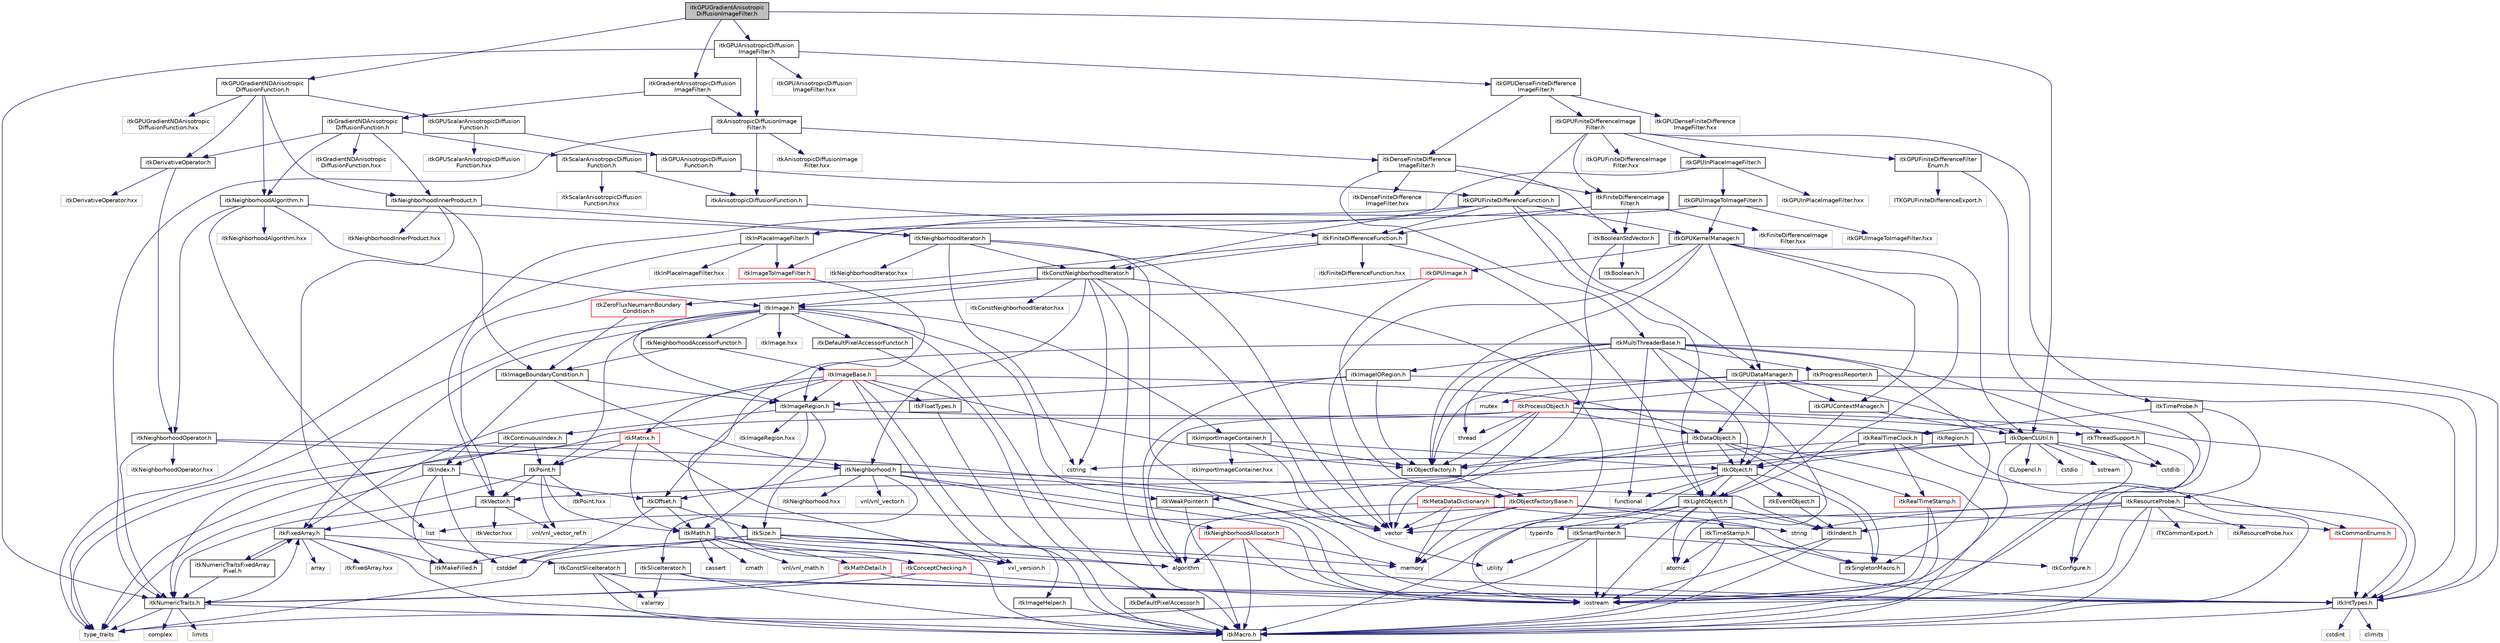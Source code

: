 digraph "itkGPUGradientAnisotropicDiffusionImageFilter.h"
{
 // LATEX_PDF_SIZE
  edge [fontname="Helvetica",fontsize="10",labelfontname="Helvetica",labelfontsize="10"];
  node [fontname="Helvetica",fontsize="10",shape=record];
  Node1 [label="itkGPUGradientAnisotropic\lDiffusionImageFilter.h",height=0.2,width=0.4,color="black", fillcolor="grey75", style="filled", fontcolor="black",tooltip=" "];
  Node1 -> Node2 [color="midnightblue",fontsize="10",style="solid",fontname="Helvetica"];
  Node2 [label="itkOpenCLUtil.h",height=0.2,width=0.4,color="black", fillcolor="white", style="filled",URL="$itkOpenCLUtil_8h.html",tooltip=" "];
  Node2 -> Node3 [color="midnightblue",fontsize="10",style="solid",fontname="Helvetica"];
  Node3 [label="cstring",height=0.2,width=0.4,color="grey75", fillcolor="white", style="filled",tooltip=" "];
  Node2 -> Node4 [color="midnightblue",fontsize="10",style="solid",fontname="Helvetica"];
  Node4 [label="cstdlib",height=0.2,width=0.4,color="grey75", fillcolor="white", style="filled",tooltip=" "];
  Node2 -> Node5 [color="midnightblue",fontsize="10",style="solid",fontname="Helvetica"];
  Node5 [label="cstdio",height=0.2,width=0.4,color="grey75", fillcolor="white", style="filled",tooltip=" "];
  Node2 -> Node6 [color="midnightblue",fontsize="10",style="solid",fontname="Helvetica"];
  Node6 [label="iostream",height=0.2,width=0.4,color="grey75", fillcolor="white", style="filled",tooltip=" "];
  Node2 -> Node7 [color="midnightblue",fontsize="10",style="solid",fontname="Helvetica"];
  Node7 [label="sstream",height=0.2,width=0.4,color="grey75", fillcolor="white", style="filled",tooltip=" "];
  Node2 -> Node8 [color="midnightblue",fontsize="10",style="solid",fontname="Helvetica"];
  Node8 [label="itkVector.h",height=0.2,width=0.4,color="black", fillcolor="white", style="filled",URL="$itkVector_8h.html",tooltip=" "];
  Node8 -> Node9 [color="midnightblue",fontsize="10",style="solid",fontname="Helvetica"];
  Node9 [label="itkFixedArray.h",height=0.2,width=0.4,color="black", fillcolor="white", style="filled",URL="$itkFixedArray_8h.html",tooltip=" "];
  Node9 -> Node10 [color="midnightblue",fontsize="10",style="solid",fontname="Helvetica"];
  Node10 [label="itkMacro.h",height=0.2,width=0.4,color="black", fillcolor="white", style="filled",URL="$itkMacro_8h.html",tooltip=" "];
  Node9 -> Node11 [color="midnightblue",fontsize="10",style="solid",fontname="Helvetica"];
  Node11 [label="itkMakeFilled.h",height=0.2,width=0.4,color="black", fillcolor="white", style="filled",URL="$itkMakeFilled_8h.html",tooltip=" "];
  Node9 -> Node12 [color="midnightblue",fontsize="10",style="solid",fontname="Helvetica"];
  Node12 [label="algorithm",height=0.2,width=0.4,color="grey75", fillcolor="white", style="filled",tooltip=" "];
  Node9 -> Node13 [color="midnightblue",fontsize="10",style="solid",fontname="Helvetica"];
  Node13 [label="array",height=0.2,width=0.4,color="grey75", fillcolor="white", style="filled",tooltip=" "];
  Node9 -> Node14 [color="midnightblue",fontsize="10",style="solid",fontname="Helvetica"];
  Node14 [label="itkFixedArray.hxx",height=0.2,width=0.4,color="grey75", fillcolor="white", style="filled",tooltip=" "];
  Node9 -> Node15 [color="midnightblue",fontsize="10",style="solid",fontname="Helvetica"];
  Node15 [label="itkNumericTraitsFixedArray\lPixel.h",height=0.2,width=0.4,color="black", fillcolor="white", style="filled",URL="$itkNumericTraitsFixedArrayPixel_8h.html",tooltip=" "];
  Node15 -> Node16 [color="midnightblue",fontsize="10",style="solid",fontname="Helvetica"];
  Node16 [label="itkNumericTraits.h",height=0.2,width=0.4,color="black", fillcolor="white", style="filled",URL="$itkNumericTraits_8h.html",tooltip=" "];
  Node16 -> Node10 [color="midnightblue",fontsize="10",style="solid",fontname="Helvetica"];
  Node16 -> Node17 [color="midnightblue",fontsize="10",style="solid",fontname="Helvetica"];
  Node17 [label="limits",height=0.2,width=0.4,color="grey75", fillcolor="white", style="filled",tooltip=" "];
  Node16 -> Node18 [color="midnightblue",fontsize="10",style="solid",fontname="Helvetica"];
  Node18 [label="complex",height=0.2,width=0.4,color="grey75", fillcolor="white", style="filled",tooltip=" "];
  Node16 -> Node19 [color="midnightblue",fontsize="10",style="solid",fontname="Helvetica"];
  Node19 [label="type_traits",height=0.2,width=0.4,color="grey75", fillcolor="white", style="filled",tooltip=" "];
  Node16 -> Node9 [color="midnightblue",fontsize="10",style="solid",fontname="Helvetica"];
  Node15 -> Node9 [color="midnightblue",fontsize="10",style="solid",fontname="Helvetica"];
  Node8 -> Node20 [color="midnightblue",fontsize="10",style="solid",fontname="Helvetica"];
  Node20 [label="vnl/vnl_vector_ref.h",height=0.2,width=0.4,color="grey75", fillcolor="white", style="filled",tooltip=" "];
  Node8 -> Node21 [color="midnightblue",fontsize="10",style="solid",fontname="Helvetica"];
  Node21 [label="itkVector.hxx",height=0.2,width=0.4,color="grey75", fillcolor="white", style="filled",tooltip=" "];
  Node2 -> Node22 [color="midnightblue",fontsize="10",style="solid",fontname="Helvetica"];
  Node22 [label="CL/opencl.h",height=0.2,width=0.4,color="grey75", fillcolor="white", style="filled",tooltip=" "];
  Node2 -> Node10 [color="midnightblue",fontsize="10",style="solid",fontname="Helvetica"];
  Node1 -> Node23 [color="midnightblue",fontsize="10",style="solid",fontname="Helvetica"];
  Node23 [label="itkGradientAnisotropicDiffusion\lImageFilter.h",height=0.2,width=0.4,color="black", fillcolor="white", style="filled",URL="$itkGradientAnisotropicDiffusionImageFilter_8h.html",tooltip=" "];
  Node23 -> Node24 [color="midnightblue",fontsize="10",style="solid",fontname="Helvetica"];
  Node24 [label="itkAnisotropicDiffusionImage\lFilter.h",height=0.2,width=0.4,color="black", fillcolor="white", style="filled",URL="$itkAnisotropicDiffusionImageFilter_8h.html",tooltip=" "];
  Node24 -> Node25 [color="midnightblue",fontsize="10",style="solid",fontname="Helvetica"];
  Node25 [label="itkDenseFiniteDifference\lImageFilter.h",height=0.2,width=0.4,color="black", fillcolor="white", style="filled",URL="$itkDenseFiniteDifferenceImageFilter_8h.html",tooltip=" "];
  Node25 -> Node26 [color="midnightblue",fontsize="10",style="solid",fontname="Helvetica"];
  Node26 [label="itkBooleanStdVector.h",height=0.2,width=0.4,color="black", fillcolor="white", style="filled",URL="$itkBooleanStdVector_8h.html",tooltip=" "];
  Node26 -> Node27 [color="midnightblue",fontsize="10",style="solid",fontname="Helvetica"];
  Node27 [label="itkBoolean.h",height=0.2,width=0.4,color="black", fillcolor="white", style="filled",URL="$itkBoolean_8h.html",tooltip=" "];
  Node26 -> Node28 [color="midnightblue",fontsize="10",style="solid",fontname="Helvetica"];
  Node28 [label="vector",height=0.2,width=0.4,color="grey75", fillcolor="white", style="filled",tooltip=" "];
  Node25 -> Node29 [color="midnightblue",fontsize="10",style="solid",fontname="Helvetica"];
  Node29 [label="itkFiniteDifferenceImage\lFilter.h",height=0.2,width=0.4,color="black", fillcolor="white", style="filled",URL="$itkFiniteDifferenceImageFilter_8h.html",tooltip=" "];
  Node29 -> Node26 [color="midnightblue",fontsize="10",style="solid",fontname="Helvetica"];
  Node29 -> Node30 [color="midnightblue",fontsize="10",style="solid",fontname="Helvetica"];
  Node30 [label="itkInPlaceImageFilter.h",height=0.2,width=0.4,color="black", fillcolor="white", style="filled",URL="$itkInPlaceImageFilter_8h.html",tooltip=" "];
  Node30 -> Node31 [color="midnightblue",fontsize="10",style="solid",fontname="Helvetica"];
  Node31 [label="itkImageToImageFilter.h",height=0.2,width=0.4,color="red", fillcolor="white", style="filled",URL="$itkImageToImageFilter_8h.html",tooltip=" "];
  Node31 -> Node79 [color="midnightblue",fontsize="10",style="solid",fontname="Helvetica"];
  Node79 [label="itkConceptChecking.h",height=0.2,width=0.4,color="red", fillcolor="white", style="filled",URL="$itkConceptChecking_8h.html",tooltip=" "];
  Node79 -> Node16 [color="midnightblue",fontsize="10",style="solid",fontname="Helvetica"];
  Node79 -> Node6 [color="midnightblue",fontsize="10",style="solid",fontname="Helvetica"];
  Node30 -> Node19 [color="midnightblue",fontsize="10",style="solid",fontname="Helvetica"];
  Node30 -> Node123 [color="midnightblue",fontsize="10",style="solid",fontname="Helvetica"];
  Node123 [label="itkInPlaceImageFilter.hxx",height=0.2,width=0.4,color="grey75", fillcolor="white", style="filled",tooltip=" "];
  Node29 -> Node124 [color="midnightblue",fontsize="10",style="solid",fontname="Helvetica"];
  Node124 [label="itkFiniteDifferenceFunction.h",height=0.2,width=0.4,color="black", fillcolor="white", style="filled",URL="$itkFiniteDifferenceFunction_8h.html",tooltip=" "];
  Node124 -> Node36 [color="midnightblue",fontsize="10",style="solid",fontname="Helvetica"];
  Node36 [label="itkLightObject.h",height=0.2,width=0.4,color="black", fillcolor="white", style="filled",URL="$itkLightObject_8h.html",tooltip=" "];
  Node36 -> Node10 [color="midnightblue",fontsize="10",style="solid",fontname="Helvetica"];
  Node36 -> Node37 [color="midnightblue",fontsize="10",style="solid",fontname="Helvetica"];
  Node37 [label="itkSmartPointer.h",height=0.2,width=0.4,color="black", fillcolor="white", style="filled",URL="$itkSmartPointer_8h.html",tooltip=" "];
  Node37 -> Node6 [color="midnightblue",fontsize="10",style="solid",fontname="Helvetica"];
  Node37 -> Node38 [color="midnightblue",fontsize="10",style="solid",fontname="Helvetica"];
  Node38 [label="utility",height=0.2,width=0.4,color="grey75", fillcolor="white", style="filled",tooltip=" "];
  Node37 -> Node19 [color="midnightblue",fontsize="10",style="solid",fontname="Helvetica"];
  Node37 -> Node39 [color="midnightblue",fontsize="10",style="solid",fontname="Helvetica"];
  Node39 [label="itkConfigure.h",height=0.2,width=0.4,color="grey75", fillcolor="white", style="filled",tooltip=" "];
  Node36 -> Node40 [color="midnightblue",fontsize="10",style="solid",fontname="Helvetica"];
  Node40 [label="itkTimeStamp.h",height=0.2,width=0.4,color="black", fillcolor="white", style="filled",URL="$itkTimeStamp_8h.html",tooltip=" "];
  Node40 -> Node10 [color="midnightblue",fontsize="10",style="solid",fontname="Helvetica"];
  Node40 -> Node41 [color="midnightblue",fontsize="10",style="solid",fontname="Helvetica"];
  Node41 [label="itkIntTypes.h",height=0.2,width=0.4,color="black", fillcolor="white", style="filled",URL="$itkIntTypes_8h.html",tooltip=" "];
  Node41 -> Node10 [color="midnightblue",fontsize="10",style="solid",fontname="Helvetica"];
  Node41 -> Node42 [color="midnightblue",fontsize="10",style="solid",fontname="Helvetica"];
  Node42 [label="cstdint",height=0.2,width=0.4,color="grey75", fillcolor="white", style="filled",tooltip=" "];
  Node41 -> Node43 [color="midnightblue",fontsize="10",style="solid",fontname="Helvetica"];
  Node43 [label="climits",height=0.2,width=0.4,color="grey75", fillcolor="white", style="filled",tooltip=" "];
  Node40 -> Node44 [color="midnightblue",fontsize="10",style="solid",fontname="Helvetica"];
  Node44 [label="atomic",height=0.2,width=0.4,color="grey75", fillcolor="white", style="filled",tooltip=" "];
  Node40 -> Node45 [color="midnightblue",fontsize="10",style="solid",fontname="Helvetica"];
  Node45 [label="itkSingletonMacro.h",height=0.2,width=0.4,color="black", fillcolor="white", style="filled",URL="$itkSingletonMacro_8h.html",tooltip=" "];
  Node36 -> Node46 [color="midnightblue",fontsize="10",style="solid",fontname="Helvetica"];
  Node46 [label="itkIndent.h",height=0.2,width=0.4,color="black", fillcolor="white", style="filled",URL="$itkIndent_8h.html",tooltip=" "];
  Node46 -> Node10 [color="midnightblue",fontsize="10",style="solid",fontname="Helvetica"];
  Node46 -> Node6 [color="midnightblue",fontsize="10",style="solid",fontname="Helvetica"];
  Node36 -> Node44 [color="midnightblue",fontsize="10",style="solid",fontname="Helvetica"];
  Node36 -> Node6 [color="midnightblue",fontsize="10",style="solid",fontname="Helvetica"];
  Node36 -> Node47 [color="midnightblue",fontsize="10",style="solid",fontname="Helvetica"];
  Node47 [label="typeinfo",height=0.2,width=0.4,color="grey75", fillcolor="white", style="filled",tooltip=" "];
  Node124 -> Node125 [color="midnightblue",fontsize="10",style="solid",fontname="Helvetica"];
  Node125 [label="itkConstNeighborhoodIterator.h",height=0.2,width=0.4,color="black", fillcolor="white", style="filled",URL="$itkConstNeighborhoodIterator_8h.html",tooltip=" "];
  Node125 -> Node28 [color="midnightblue",fontsize="10",style="solid",fontname="Helvetica"];
  Node125 -> Node3 [color="midnightblue",fontsize="10",style="solid",fontname="Helvetica"];
  Node125 -> Node6 [color="midnightblue",fontsize="10",style="solid",fontname="Helvetica"];
  Node125 -> Node67 [color="midnightblue",fontsize="10",style="solid",fontname="Helvetica"];
  Node67 [label="itkImage.h",height=0.2,width=0.4,color="black", fillcolor="white", style="filled",URL="$itkImage_8h.html",tooltip=" "];
  Node67 -> Node68 [color="midnightblue",fontsize="10",style="solid",fontname="Helvetica"];
  Node68 [label="itkImageRegion.h",height=0.2,width=0.4,color="black", fillcolor="white", style="filled",URL="$itkImageRegion_8h.html",tooltip=" "];
  Node68 -> Node69 [color="midnightblue",fontsize="10",style="solid",fontname="Helvetica"];
  Node69 [label="itkRegion.h",height=0.2,width=0.4,color="black", fillcolor="white", style="filled",URL="$itkRegion_8h.html",tooltip=" "];
  Node69 -> Node35 [color="midnightblue",fontsize="10",style="solid",fontname="Helvetica"];
  Node35 [label="itkObject.h",height=0.2,width=0.4,color="black", fillcolor="white", style="filled",URL="$itkObject_8h.html",tooltip=" "];
  Node35 -> Node36 [color="midnightblue",fontsize="10",style="solid",fontname="Helvetica"];
  Node35 -> Node48 [color="midnightblue",fontsize="10",style="solid",fontname="Helvetica"];
  Node48 [label="itkEventObject.h",height=0.2,width=0.4,color="black", fillcolor="white", style="filled",URL="$itkEventObject_8h.html",tooltip=" "];
  Node48 -> Node46 [color="midnightblue",fontsize="10",style="solid",fontname="Helvetica"];
  Node35 -> Node49 [color="midnightblue",fontsize="10",style="solid",fontname="Helvetica"];
  Node49 [label="itkMetaDataDictionary.h",height=0.2,width=0.4,color="red", fillcolor="white", style="filled",URL="$itkMetaDataDictionary_8h.html",tooltip=" "];
  Node49 -> Node12 [color="midnightblue",fontsize="10",style="solid",fontname="Helvetica"];
  Node49 -> Node28 [color="midnightblue",fontsize="10",style="solid",fontname="Helvetica"];
  Node49 -> Node52 [color="midnightblue",fontsize="10",style="solid",fontname="Helvetica"];
  Node52 [label="string",height=0.2,width=0.4,color="grey75", fillcolor="white", style="filled",tooltip=" "];
  Node49 -> Node53 [color="midnightblue",fontsize="10",style="solid",fontname="Helvetica"];
  Node53 [label="memory",height=0.2,width=0.4,color="grey75", fillcolor="white", style="filled",tooltip=" "];
  Node35 -> Node45 [color="midnightblue",fontsize="10",style="solid",fontname="Helvetica"];
  Node35 -> Node54 [color="midnightblue",fontsize="10",style="solid",fontname="Helvetica"];
  Node54 [label="functional",height=0.2,width=0.4,color="grey75", fillcolor="white", style="filled",tooltip=" "];
  Node35 -> Node53 [color="midnightblue",fontsize="10",style="solid",fontname="Helvetica"];
  Node69 -> Node61 [color="midnightblue",fontsize="10",style="solid",fontname="Helvetica"];
  Node61 [label="itkCommonEnums.h",height=0.2,width=0.4,color="red", fillcolor="white", style="filled",URL="$itkCommonEnums_8h.html",tooltip=" "];
  Node61 -> Node41 [color="midnightblue",fontsize="10",style="solid",fontname="Helvetica"];
  Node68 -> Node70 [color="midnightblue",fontsize="10",style="solid",fontname="Helvetica"];
  Node70 [label="itkSize.h",height=0.2,width=0.4,color="black", fillcolor="white", style="filled",URL="$itkSize_8h.html",tooltip=" "];
  Node70 -> Node41 [color="midnightblue",fontsize="10",style="solid",fontname="Helvetica"];
  Node70 -> Node10 [color="midnightblue",fontsize="10",style="solid",fontname="Helvetica"];
  Node70 -> Node11 [color="midnightblue",fontsize="10",style="solid",fontname="Helvetica"];
  Node70 -> Node12 [color="midnightblue",fontsize="10",style="solid",fontname="Helvetica"];
  Node70 -> Node71 [color="midnightblue",fontsize="10",style="solid",fontname="Helvetica"];
  Node71 [label="cstddef",height=0.2,width=0.4,color="grey75", fillcolor="white", style="filled",tooltip=" "];
  Node70 -> Node19 [color="midnightblue",fontsize="10",style="solid",fontname="Helvetica"];
  Node70 -> Node53 [color="midnightblue",fontsize="10",style="solid",fontname="Helvetica"];
  Node68 -> Node72 [color="midnightblue",fontsize="10",style="solid",fontname="Helvetica"];
  Node72 [label="itkContinuousIndex.h",height=0.2,width=0.4,color="black", fillcolor="white", style="filled",URL="$itkContinuousIndex_8h.html",tooltip=" "];
  Node72 -> Node73 [color="midnightblue",fontsize="10",style="solid",fontname="Helvetica"];
  Node73 [label="itkPoint.h",height=0.2,width=0.4,color="black", fillcolor="white", style="filled",URL="$itkPoint_8h.html",tooltip=" "];
  Node73 -> Node16 [color="midnightblue",fontsize="10",style="solid",fontname="Helvetica"];
  Node73 -> Node8 [color="midnightblue",fontsize="10",style="solid",fontname="Helvetica"];
  Node73 -> Node20 [color="midnightblue",fontsize="10",style="solid",fontname="Helvetica"];
  Node73 -> Node74 [color="midnightblue",fontsize="10",style="solid",fontname="Helvetica"];
  Node74 [label="itkMath.h",height=0.2,width=0.4,color="black", fillcolor="white", style="filled",URL="$itkMath_8h.html",tooltip=" "];
  Node74 -> Node75 [color="midnightblue",fontsize="10",style="solid",fontname="Helvetica"];
  Node75 [label="cassert",height=0.2,width=0.4,color="grey75", fillcolor="white", style="filled",tooltip=" "];
  Node74 -> Node76 [color="midnightblue",fontsize="10",style="solid",fontname="Helvetica"];
  Node76 [label="cmath",height=0.2,width=0.4,color="grey75", fillcolor="white", style="filled",tooltip=" "];
  Node74 -> Node77 [color="midnightblue",fontsize="10",style="solid",fontname="Helvetica"];
  Node77 [label="itkMathDetail.h",height=0.2,width=0.4,color="red", fillcolor="white", style="filled",URL="$itkMathDetail_8h.html",tooltip=" "];
  Node77 -> Node41 [color="midnightblue",fontsize="10",style="solid",fontname="Helvetica"];
  Node77 -> Node16 [color="midnightblue",fontsize="10",style="solid",fontname="Helvetica"];
  Node74 -> Node79 [color="midnightblue",fontsize="10",style="solid",fontname="Helvetica"];
  Node74 -> Node81 [color="midnightblue",fontsize="10",style="solid",fontname="Helvetica"];
  Node81 [label="vnl/vnl_math.h",height=0.2,width=0.4,color="grey75", fillcolor="white", style="filled",tooltip=" "];
  Node74 -> Node82 [color="midnightblue",fontsize="10",style="solid",fontname="Helvetica"];
  Node82 [label="vxl_version.h",height=0.2,width=0.4,color="grey75", fillcolor="white", style="filled",tooltip=" "];
  Node73 -> Node83 [color="midnightblue",fontsize="10",style="solid",fontname="Helvetica"];
  Node83 [label="itkPoint.hxx",height=0.2,width=0.4,color="grey75", fillcolor="white", style="filled",tooltip=" "];
  Node72 -> Node84 [color="midnightblue",fontsize="10",style="solid",fontname="Helvetica"];
  Node84 [label="itkIndex.h",height=0.2,width=0.4,color="black", fillcolor="white", style="filled",URL="$itkIndex_8h.html",tooltip=" "];
  Node84 -> Node11 [color="midnightblue",fontsize="10",style="solid",fontname="Helvetica"];
  Node84 -> Node85 [color="midnightblue",fontsize="10",style="solid",fontname="Helvetica"];
  Node85 [label="itkOffset.h",height=0.2,width=0.4,color="black", fillcolor="white", style="filled",URL="$itkOffset_8h.html",tooltip=" "];
  Node85 -> Node70 [color="midnightblue",fontsize="10",style="solid",fontname="Helvetica"];
  Node85 -> Node74 [color="midnightblue",fontsize="10",style="solid",fontname="Helvetica"];
  Node85 -> Node71 [color="midnightblue",fontsize="10",style="solid",fontname="Helvetica"];
  Node84 -> Node71 [color="midnightblue",fontsize="10",style="solid",fontname="Helvetica"];
  Node84 -> Node19 [color="midnightblue",fontsize="10",style="solid",fontname="Helvetica"];
  Node72 -> Node19 [color="midnightblue",fontsize="10",style="solid",fontname="Helvetica"];
  Node68 -> Node74 [color="midnightblue",fontsize="10",style="solid",fontname="Helvetica"];
  Node68 -> Node86 [color="midnightblue",fontsize="10",style="solid",fontname="Helvetica"];
  Node86 [label="itkImageRegion.hxx",height=0.2,width=0.4,color="grey75", fillcolor="white", style="filled",tooltip=" "];
  Node67 -> Node87 [color="midnightblue",fontsize="10",style="solid",fontname="Helvetica"];
  Node87 [label="itkImportImageContainer.h",height=0.2,width=0.4,color="black", fillcolor="white", style="filled",URL="$itkImportImageContainer_8h.html",tooltip=" "];
  Node87 -> Node35 [color="midnightblue",fontsize="10",style="solid",fontname="Helvetica"];
  Node87 -> Node58 [color="midnightblue",fontsize="10",style="solid",fontname="Helvetica"];
  Node58 [label="itkObjectFactory.h",height=0.2,width=0.4,color="black", fillcolor="white", style="filled",URL="$itkObjectFactory_8h.html",tooltip=" "];
  Node58 -> Node59 [color="midnightblue",fontsize="10",style="solid",fontname="Helvetica"];
  Node59 [label="itkObjectFactoryBase.h",height=0.2,width=0.4,color="red", fillcolor="white", style="filled",URL="$itkObjectFactoryBase_8h.html",tooltip=" "];
  Node59 -> Node45 [color="midnightblue",fontsize="10",style="solid",fontname="Helvetica"];
  Node59 -> Node61 [color="midnightblue",fontsize="10",style="solid",fontname="Helvetica"];
  Node59 -> Node63 [color="midnightblue",fontsize="10",style="solid",fontname="Helvetica"];
  Node63 [label="list",height=0.2,width=0.4,color="grey75", fillcolor="white", style="filled",tooltip=" "];
  Node59 -> Node53 [color="midnightblue",fontsize="10",style="solid",fontname="Helvetica"];
  Node59 -> Node28 [color="midnightblue",fontsize="10",style="solid",fontname="Helvetica"];
  Node87 -> Node38 [color="midnightblue",fontsize="10",style="solid",fontname="Helvetica"];
  Node87 -> Node88 [color="midnightblue",fontsize="10",style="solid",fontname="Helvetica"];
  Node88 [label="itkImportImageContainer.hxx",height=0.2,width=0.4,color="grey75", fillcolor="white", style="filled",tooltip=" "];
  Node67 -> Node89 [color="midnightblue",fontsize="10",style="solid",fontname="Helvetica"];
  Node89 [label="itkDefaultPixelAccessor.h",height=0.2,width=0.4,color="black", fillcolor="white", style="filled",URL="$itkDefaultPixelAccessor_8h.html",tooltip=" "];
  Node89 -> Node10 [color="midnightblue",fontsize="10",style="solid",fontname="Helvetica"];
  Node67 -> Node90 [color="midnightblue",fontsize="10",style="solid",fontname="Helvetica"];
  Node90 [label="itkDefaultPixelAccessorFunctor.h",height=0.2,width=0.4,color="black", fillcolor="white", style="filled",URL="$itkDefaultPixelAccessorFunctor_8h.html",tooltip=" "];
  Node90 -> Node10 [color="midnightblue",fontsize="10",style="solid",fontname="Helvetica"];
  Node67 -> Node73 [color="midnightblue",fontsize="10",style="solid",fontname="Helvetica"];
  Node67 -> Node9 [color="midnightblue",fontsize="10",style="solid",fontname="Helvetica"];
  Node67 -> Node55 [color="midnightblue",fontsize="10",style="solid",fontname="Helvetica"];
  Node55 [label="itkWeakPointer.h",height=0.2,width=0.4,color="black", fillcolor="white", style="filled",URL="$itkWeakPointer_8h.html",tooltip=" "];
  Node55 -> Node10 [color="midnightblue",fontsize="10",style="solid",fontname="Helvetica"];
  Node55 -> Node6 [color="midnightblue",fontsize="10",style="solid",fontname="Helvetica"];
  Node67 -> Node91 [color="midnightblue",fontsize="10",style="solid",fontname="Helvetica"];
  Node91 [label="itkNeighborhoodAccessorFunctor.h",height=0.2,width=0.4,color="black", fillcolor="white", style="filled",URL="$itkNeighborhoodAccessorFunctor_8h.html",tooltip=" "];
  Node91 -> Node92 [color="midnightblue",fontsize="10",style="solid",fontname="Helvetica"];
  Node92 [label="itkImageBoundaryCondition.h",height=0.2,width=0.4,color="black", fillcolor="white", style="filled",URL="$itkImageBoundaryCondition_8h.html",tooltip=" "];
  Node92 -> Node84 [color="midnightblue",fontsize="10",style="solid",fontname="Helvetica"];
  Node92 -> Node93 [color="midnightblue",fontsize="10",style="solid",fontname="Helvetica"];
  Node93 [label="itkNeighborhood.h",height=0.2,width=0.4,color="black", fillcolor="white", style="filled",URL="$itkNeighborhood_8h.html",tooltip=" "];
  Node93 -> Node6 [color="midnightblue",fontsize="10",style="solid",fontname="Helvetica"];
  Node93 -> Node94 [color="midnightblue",fontsize="10",style="solid",fontname="Helvetica"];
  Node94 [label="itkNeighborhoodAllocator.h",height=0.2,width=0.4,color="red", fillcolor="white", style="filled",URL="$itkNeighborhoodAllocator_8h.html",tooltip=" "];
  Node94 -> Node12 [color="midnightblue",fontsize="10",style="solid",fontname="Helvetica"];
  Node94 -> Node6 [color="midnightblue",fontsize="10",style="solid",fontname="Helvetica"];
  Node94 -> Node53 [color="midnightblue",fontsize="10",style="solid",fontname="Helvetica"];
  Node94 -> Node10 [color="midnightblue",fontsize="10",style="solid",fontname="Helvetica"];
  Node93 -> Node46 [color="midnightblue",fontsize="10",style="solid",fontname="Helvetica"];
  Node93 -> Node96 [color="midnightblue",fontsize="10",style="solid",fontname="Helvetica"];
  Node96 [label="itkSliceIterator.h",height=0.2,width=0.4,color="black", fillcolor="white", style="filled",URL="$itkSliceIterator_8h.html",tooltip=" "];
  Node96 -> Node10 [color="midnightblue",fontsize="10",style="solid",fontname="Helvetica"];
  Node96 -> Node41 [color="midnightblue",fontsize="10",style="solid",fontname="Helvetica"];
  Node96 -> Node97 [color="midnightblue",fontsize="10",style="solid",fontname="Helvetica"];
  Node97 [label="valarray",height=0.2,width=0.4,color="grey75", fillcolor="white", style="filled",tooltip=" "];
  Node93 -> Node98 [color="midnightblue",fontsize="10",style="solid",fontname="Helvetica"];
  Node98 [label="vnl/vnl_vector.h",height=0.2,width=0.4,color="grey75", fillcolor="white", style="filled",tooltip=" "];
  Node93 -> Node85 [color="midnightblue",fontsize="10",style="solid",fontname="Helvetica"];
  Node93 -> Node28 [color="midnightblue",fontsize="10",style="solid",fontname="Helvetica"];
  Node93 -> Node99 [color="midnightblue",fontsize="10",style="solid",fontname="Helvetica"];
  Node99 [label="itkNeighborhood.hxx",height=0.2,width=0.4,color="grey75", fillcolor="white", style="filled",tooltip=" "];
  Node92 -> Node68 [color="midnightblue",fontsize="10",style="solid",fontname="Helvetica"];
  Node91 -> Node100 [color="midnightblue",fontsize="10",style="solid",fontname="Helvetica"];
  Node100 [label="itkImageBase.h",height=0.2,width=0.4,color="red", fillcolor="white", style="filled",URL="$itkImageBase_8h.html",tooltip=" "];
  Node100 -> Node34 [color="midnightblue",fontsize="10",style="solid",fontname="Helvetica"];
  Node34 [label="itkDataObject.h",height=0.2,width=0.4,color="black", fillcolor="white", style="filled",URL="$itkDataObject_8h.html",tooltip=" "];
  Node34 -> Node35 [color="midnightblue",fontsize="10",style="solid",fontname="Helvetica"];
  Node34 -> Node10 [color="midnightblue",fontsize="10",style="solid",fontname="Helvetica"];
  Node34 -> Node45 [color="midnightblue",fontsize="10",style="solid",fontname="Helvetica"];
  Node34 -> Node55 [color="midnightblue",fontsize="10",style="solid",fontname="Helvetica"];
  Node34 -> Node56 [color="midnightblue",fontsize="10",style="solid",fontname="Helvetica"];
  Node56 [label="itkRealTimeStamp.h",height=0.2,width=0.4,color="red", fillcolor="white", style="filled",URL="$itkRealTimeStamp_8h.html",tooltip=" "];
  Node56 -> Node10 [color="midnightblue",fontsize="10",style="solid",fontname="Helvetica"];
  Node56 -> Node6 [color="midnightblue",fontsize="10",style="solid",fontname="Helvetica"];
  Node34 -> Node58 [color="midnightblue",fontsize="10",style="solid",fontname="Helvetica"];
  Node100 -> Node68 [color="midnightblue",fontsize="10",style="solid",fontname="Helvetica"];
  Node100 -> Node101 [color="midnightblue",fontsize="10",style="solid",fontname="Helvetica"];
  Node101 [label="itkMatrix.h",height=0.2,width=0.4,color="red", fillcolor="white", style="filled",URL="$itkMatrix_8h.html",tooltip=" "];
  Node101 -> Node73 [color="midnightblue",fontsize="10",style="solid",fontname="Helvetica"];
  Node101 -> Node82 [color="midnightblue",fontsize="10",style="solid",fontname="Helvetica"];
  Node101 -> Node74 [color="midnightblue",fontsize="10",style="solid",fontname="Helvetica"];
  Node101 -> Node19 [color="midnightblue",fontsize="10",style="solid",fontname="Helvetica"];
  Node100 -> Node58 [color="midnightblue",fontsize="10",style="solid",fontname="Helvetica"];
  Node100 -> Node85 [color="midnightblue",fontsize="10",style="solid",fontname="Helvetica"];
  Node100 -> Node9 [color="midnightblue",fontsize="10",style="solid",fontname="Helvetica"];
  Node100 -> Node111 [color="midnightblue",fontsize="10",style="solid",fontname="Helvetica"];
  Node111 [label="itkImageHelper.h",height=0.2,width=0.4,color="black", fillcolor="white", style="filled",URL="$itkImageHelper_8h.html",tooltip=" "];
  Node111 -> Node10 [color="midnightblue",fontsize="10",style="solid",fontname="Helvetica"];
  Node100 -> Node112 [color="midnightblue",fontsize="10",style="solid",fontname="Helvetica"];
  Node112 [label="itkFloatTypes.h",height=0.2,width=0.4,color="black", fillcolor="white", style="filled",URL="$itkFloatTypes_8h.html",tooltip=" "];
  Node112 -> Node10 [color="midnightblue",fontsize="10",style="solid",fontname="Helvetica"];
  Node100 -> Node82 [color="midnightblue",fontsize="10",style="solid",fontname="Helvetica"];
  Node67 -> Node19 [color="midnightblue",fontsize="10",style="solid",fontname="Helvetica"];
  Node67 -> Node114 [color="midnightblue",fontsize="10",style="solid",fontname="Helvetica"];
  Node114 [label="itkImage.hxx",height=0.2,width=0.4,color="grey75", fillcolor="white", style="filled",tooltip=" "];
  Node125 -> Node93 [color="midnightblue",fontsize="10",style="solid",fontname="Helvetica"];
  Node125 -> Node10 [color="midnightblue",fontsize="10",style="solid",fontname="Helvetica"];
  Node125 -> Node126 [color="midnightblue",fontsize="10",style="solid",fontname="Helvetica"];
  Node126 [label="itkZeroFluxNeumannBoundary\lCondition.h",height=0.2,width=0.4,color="red", fillcolor="white", style="filled",URL="$itkZeroFluxNeumannBoundaryCondition_8h.html",tooltip=" "];
  Node126 -> Node92 [color="midnightblue",fontsize="10",style="solid",fontname="Helvetica"];
  Node125 -> Node128 [color="midnightblue",fontsize="10",style="solid",fontname="Helvetica"];
  Node128 [label="itkConstNeighborhoodIterator.hxx",height=0.2,width=0.4,color="grey75", fillcolor="white", style="filled",tooltip=" "];
  Node124 -> Node8 [color="midnightblue",fontsize="10",style="solid",fontname="Helvetica"];
  Node124 -> Node129 [color="midnightblue",fontsize="10",style="solid",fontname="Helvetica"];
  Node129 [label="itkFiniteDifferenceFunction.hxx",height=0.2,width=0.4,color="grey75", fillcolor="white", style="filled",tooltip=" "];
  Node29 -> Node130 [color="midnightblue",fontsize="10",style="solid",fontname="Helvetica"];
  Node130 [label="itkFiniteDifferenceImage\lFilter.hxx",height=0.2,width=0.4,color="grey75", fillcolor="white", style="filled",tooltip=" "];
  Node25 -> Node131 [color="midnightblue",fontsize="10",style="solid",fontname="Helvetica"];
  Node131 [label="itkMultiThreaderBase.h",height=0.2,width=0.4,color="black", fillcolor="white", style="filled",URL="$itkMultiThreaderBase_8h.html",tooltip=" "];
  Node131 -> Node35 [color="midnightblue",fontsize="10",style="solid",fontname="Helvetica"];
  Node131 -> Node64 [color="midnightblue",fontsize="10",style="solid",fontname="Helvetica"];
  Node64 [label="itkThreadSupport.h",height=0.2,width=0.4,color="black", fillcolor="white", style="filled",URL="$itkThreadSupport_8h.html",tooltip=" "];
  Node64 -> Node4 [color="midnightblue",fontsize="10",style="solid",fontname="Helvetica"];
  Node64 -> Node39 [color="midnightblue",fontsize="10",style="solid",fontname="Helvetica"];
  Node131 -> Node58 [color="midnightblue",fontsize="10",style="solid",fontname="Helvetica"];
  Node131 -> Node41 [color="midnightblue",fontsize="10",style="solid",fontname="Helvetica"];
  Node131 -> Node68 [color="midnightblue",fontsize="10",style="solid",fontname="Helvetica"];
  Node131 -> Node116 [color="midnightblue",fontsize="10",style="solid",fontname="Helvetica"];
  Node116 [label="itkImageIORegion.h",height=0.2,width=0.4,color="black", fillcolor="white", style="filled",URL="$itkImageIORegion_8h.html",tooltip=" "];
  Node116 -> Node12 [color="midnightblue",fontsize="10",style="solid",fontname="Helvetica"];
  Node116 -> Node41 [color="midnightblue",fontsize="10",style="solid",fontname="Helvetica"];
  Node116 -> Node58 [color="midnightblue",fontsize="10",style="solid",fontname="Helvetica"];
  Node116 -> Node68 [color="midnightblue",fontsize="10",style="solid",fontname="Helvetica"];
  Node131 -> Node45 [color="midnightblue",fontsize="10",style="solid",fontname="Helvetica"];
  Node131 -> Node44 [color="midnightblue",fontsize="10",style="solid",fontname="Helvetica"];
  Node131 -> Node54 [color="midnightblue",fontsize="10",style="solid",fontname="Helvetica"];
  Node131 -> Node66 [color="midnightblue",fontsize="10",style="solid",fontname="Helvetica"];
  Node66 [label="thread",height=0.2,width=0.4,color="grey75", fillcolor="white", style="filled",tooltip=" "];
  Node131 -> Node132 [color="midnightblue",fontsize="10",style="solid",fontname="Helvetica"];
  Node132 [label="itkProgressReporter.h",height=0.2,width=0.4,color="black", fillcolor="white", style="filled",URL="$itkProgressReporter_8h.html",tooltip=" "];
  Node132 -> Node41 [color="midnightblue",fontsize="10",style="solid",fontname="Helvetica"];
  Node132 -> Node33 [color="midnightblue",fontsize="10",style="solid",fontname="Helvetica"];
  Node33 [label="itkProcessObject.h",height=0.2,width=0.4,color="red", fillcolor="white", style="filled",URL="$itkProcessObject_8h.html",tooltip=" "];
  Node33 -> Node34 [color="midnightblue",fontsize="10",style="solid",fontname="Helvetica"];
  Node33 -> Node58 [color="midnightblue",fontsize="10",style="solid",fontname="Helvetica"];
  Node33 -> Node16 [color="midnightblue",fontsize="10",style="solid",fontname="Helvetica"];
  Node33 -> Node64 [color="midnightblue",fontsize="10",style="solid",fontname="Helvetica"];
  Node33 -> Node41 [color="midnightblue",fontsize="10",style="solid",fontname="Helvetica"];
  Node33 -> Node28 [color="midnightblue",fontsize="10",style="solid",fontname="Helvetica"];
  Node33 -> Node12 [color="midnightblue",fontsize="10",style="solid",fontname="Helvetica"];
  Node33 -> Node66 [color="midnightblue",fontsize="10",style="solid",fontname="Helvetica"];
  Node25 -> Node133 [color="midnightblue",fontsize="10",style="solid",fontname="Helvetica"];
  Node133 [label="itkDenseFiniteDifference\lImageFilter.hxx",height=0.2,width=0.4,color="grey75", fillcolor="white", style="filled",tooltip=" "];
  Node24 -> Node134 [color="midnightblue",fontsize="10",style="solid",fontname="Helvetica"];
  Node134 [label="itkAnisotropicDiffusionFunction.h",height=0.2,width=0.4,color="black", fillcolor="white", style="filled",URL="$itkAnisotropicDiffusionFunction_8h.html",tooltip=" "];
  Node134 -> Node124 [color="midnightblue",fontsize="10",style="solid",fontname="Helvetica"];
  Node24 -> Node16 [color="midnightblue",fontsize="10",style="solid",fontname="Helvetica"];
  Node24 -> Node135 [color="midnightblue",fontsize="10",style="solid",fontname="Helvetica"];
  Node135 [label="itkAnisotropicDiffusionImage\lFilter.hxx",height=0.2,width=0.4,color="grey75", fillcolor="white", style="filled",tooltip=" "];
  Node23 -> Node136 [color="midnightblue",fontsize="10",style="solid",fontname="Helvetica"];
  Node136 [label="itkGradientNDAnisotropic\lDiffusionFunction.h",height=0.2,width=0.4,color="black", fillcolor="white", style="filled",URL="$itkGradientNDAnisotropicDiffusionFunction_8h.html",tooltip=" "];
  Node136 -> Node137 [color="midnightblue",fontsize="10",style="solid",fontname="Helvetica"];
  Node137 [label="itkScalarAnisotropicDiffusion\lFunction.h",height=0.2,width=0.4,color="black", fillcolor="white", style="filled",URL="$itkScalarAnisotropicDiffusionFunction_8h.html",tooltip=" "];
  Node137 -> Node134 [color="midnightblue",fontsize="10",style="solid",fontname="Helvetica"];
  Node137 -> Node138 [color="midnightblue",fontsize="10",style="solid",fontname="Helvetica"];
  Node138 [label="itkScalarAnisotropicDiffusion\lFunction.hxx",height=0.2,width=0.4,color="grey75", fillcolor="white", style="filled",tooltip=" "];
  Node136 -> Node139 [color="midnightblue",fontsize="10",style="solid",fontname="Helvetica"];
  Node139 [label="itkNeighborhoodAlgorithm.h",height=0.2,width=0.4,color="black", fillcolor="white", style="filled",URL="$itkNeighborhoodAlgorithm_8h.html",tooltip=" "];
  Node139 -> Node63 [color="midnightblue",fontsize="10",style="solid",fontname="Helvetica"];
  Node139 -> Node67 [color="midnightblue",fontsize="10",style="solid",fontname="Helvetica"];
  Node139 -> Node140 [color="midnightblue",fontsize="10",style="solid",fontname="Helvetica"];
  Node140 [label="itkNeighborhoodOperator.h",height=0.2,width=0.4,color="black", fillcolor="white", style="filled",URL="$itkNeighborhoodOperator_8h.html",tooltip=" "];
  Node140 -> Node93 [color="midnightblue",fontsize="10",style="solid",fontname="Helvetica"];
  Node140 -> Node16 [color="midnightblue",fontsize="10",style="solid",fontname="Helvetica"];
  Node140 -> Node28 [color="midnightblue",fontsize="10",style="solid",fontname="Helvetica"];
  Node140 -> Node141 [color="midnightblue",fontsize="10",style="solid",fontname="Helvetica"];
  Node141 [label="itkNeighborhoodOperator.hxx",height=0.2,width=0.4,color="grey75", fillcolor="white", style="filled",tooltip=" "];
  Node139 -> Node142 [color="midnightblue",fontsize="10",style="solid",fontname="Helvetica"];
  Node142 [label="itkNeighborhoodIterator.h",height=0.2,width=0.4,color="black", fillcolor="white", style="filled",URL="$itkNeighborhoodIterator_8h.html",tooltip=" "];
  Node142 -> Node28 [color="midnightblue",fontsize="10",style="solid",fontname="Helvetica"];
  Node142 -> Node3 [color="midnightblue",fontsize="10",style="solid",fontname="Helvetica"];
  Node142 -> Node6 [color="midnightblue",fontsize="10",style="solid",fontname="Helvetica"];
  Node142 -> Node125 [color="midnightblue",fontsize="10",style="solid",fontname="Helvetica"];
  Node142 -> Node143 [color="midnightblue",fontsize="10",style="solid",fontname="Helvetica"];
  Node143 [label="itkNeighborhoodIterator.hxx",height=0.2,width=0.4,color="grey75", fillcolor="white", style="filled",tooltip=" "];
  Node139 -> Node144 [color="midnightblue",fontsize="10",style="solid",fontname="Helvetica"];
  Node144 [label="itkNeighborhoodAlgorithm.hxx",height=0.2,width=0.4,color="grey75", fillcolor="white", style="filled",tooltip=" "];
  Node136 -> Node145 [color="midnightblue",fontsize="10",style="solid",fontname="Helvetica"];
  Node145 [label="itkNeighborhoodInnerProduct.h",height=0.2,width=0.4,color="black", fillcolor="white", style="filled",URL="$itkNeighborhoodInnerProduct_8h.html",tooltip=" "];
  Node145 -> Node142 [color="midnightblue",fontsize="10",style="solid",fontname="Helvetica"];
  Node145 -> Node146 [color="midnightblue",fontsize="10",style="solid",fontname="Helvetica"];
  Node146 [label="itkConstSliceIterator.h",height=0.2,width=0.4,color="black", fillcolor="white", style="filled",URL="$itkConstSliceIterator_8h.html",tooltip=" "];
  Node146 -> Node10 [color="midnightblue",fontsize="10",style="solid",fontname="Helvetica"];
  Node146 -> Node41 [color="midnightblue",fontsize="10",style="solid",fontname="Helvetica"];
  Node146 -> Node97 [color="midnightblue",fontsize="10",style="solid",fontname="Helvetica"];
  Node145 -> Node92 [color="midnightblue",fontsize="10",style="solid",fontname="Helvetica"];
  Node145 -> Node147 [color="midnightblue",fontsize="10",style="solid",fontname="Helvetica"];
  Node147 [label="itkNeighborhoodInnerProduct.hxx",height=0.2,width=0.4,color="grey75", fillcolor="white", style="filled",tooltip=" "];
  Node136 -> Node148 [color="midnightblue",fontsize="10",style="solid",fontname="Helvetica"];
  Node148 [label="itkDerivativeOperator.h",height=0.2,width=0.4,color="black", fillcolor="white", style="filled",URL="$itkDerivativeOperator_8h.html",tooltip=" "];
  Node148 -> Node140 [color="midnightblue",fontsize="10",style="solid",fontname="Helvetica"];
  Node148 -> Node149 [color="midnightblue",fontsize="10",style="solid",fontname="Helvetica"];
  Node149 [label="itkDerivativeOperator.hxx",height=0.2,width=0.4,color="grey75", fillcolor="white", style="filled",tooltip=" "];
  Node136 -> Node150 [color="midnightblue",fontsize="10",style="solid",fontname="Helvetica"];
  Node150 [label="itkGradientNDAnisotropic\lDiffusionFunction.hxx",height=0.2,width=0.4,color="grey75", fillcolor="white", style="filled",tooltip=" "];
  Node1 -> Node151 [color="midnightblue",fontsize="10",style="solid",fontname="Helvetica"];
  Node151 [label="itkGPUAnisotropicDiffusion\lImageFilter.h",height=0.2,width=0.4,color="black", fillcolor="white", style="filled",URL="$itkGPUAnisotropicDiffusionImageFilter_8h.html",tooltip=" "];
  Node151 -> Node152 [color="midnightblue",fontsize="10",style="solid",fontname="Helvetica"];
  Node152 [label="itkGPUDenseFiniteDifference\lImageFilter.h",height=0.2,width=0.4,color="black", fillcolor="white", style="filled",URL="$itkGPUDenseFiniteDifferenceImageFilter_8h.html",tooltip=" "];
  Node152 -> Node25 [color="midnightblue",fontsize="10",style="solid",fontname="Helvetica"];
  Node152 -> Node153 [color="midnightblue",fontsize="10",style="solid",fontname="Helvetica"];
  Node153 [label="itkGPUFiniteDifferenceImage\lFilter.h",height=0.2,width=0.4,color="black", fillcolor="white", style="filled",URL="$itkGPUFiniteDifferenceImageFilter_8h.html",tooltip=" "];
  Node153 -> Node154 [color="midnightblue",fontsize="10",style="solid",fontname="Helvetica"];
  Node154 [label="itkGPUInPlaceImageFilter.h",height=0.2,width=0.4,color="black", fillcolor="white", style="filled",URL="$itkGPUInPlaceImageFilter_8h.html",tooltip=" "];
  Node154 -> Node30 [color="midnightblue",fontsize="10",style="solid",fontname="Helvetica"];
  Node154 -> Node155 [color="midnightblue",fontsize="10",style="solid",fontname="Helvetica"];
  Node155 [label="itkGPUImageToImageFilter.h",height=0.2,width=0.4,color="black", fillcolor="white", style="filled",URL="$itkGPUImageToImageFilter_8h.html",tooltip=" "];
  Node155 -> Node31 [color="midnightblue",fontsize="10",style="solid",fontname="Helvetica"];
  Node155 -> Node156 [color="midnightblue",fontsize="10",style="solid",fontname="Helvetica"];
  Node156 [label="itkGPUKernelManager.h",height=0.2,width=0.4,color="black", fillcolor="white", style="filled",URL="$itkGPUKernelManager_8h.html",tooltip=" "];
  Node156 -> Node28 [color="midnightblue",fontsize="10",style="solid",fontname="Helvetica"];
  Node156 -> Node36 [color="midnightblue",fontsize="10",style="solid",fontname="Helvetica"];
  Node156 -> Node58 [color="midnightblue",fontsize="10",style="solid",fontname="Helvetica"];
  Node156 -> Node2 [color="midnightblue",fontsize="10",style="solid",fontname="Helvetica"];
  Node156 -> Node157 [color="midnightblue",fontsize="10",style="solid",fontname="Helvetica"];
  Node157 [label="itkGPUImage.h",height=0.2,width=0.4,color="red", fillcolor="white", style="filled",URL="$itkGPUImage_8h.html",tooltip=" "];
  Node157 -> Node67 [color="midnightblue",fontsize="10",style="solid",fontname="Helvetica"];
  Node157 -> Node59 [color="midnightblue",fontsize="10",style="solid",fontname="Helvetica"];
  Node156 -> Node160 [color="midnightblue",fontsize="10",style="solid",fontname="Helvetica"];
  Node160 [label="itkGPUContextManager.h",height=0.2,width=0.4,color="black", fillcolor="white", style="filled",URL="$itkGPUContextManager_8h.html",tooltip=" "];
  Node160 -> Node2 [color="midnightblue",fontsize="10",style="solid",fontname="Helvetica"];
  Node160 -> Node36 [color="midnightblue",fontsize="10",style="solid",fontname="Helvetica"];
  Node156 -> Node159 [color="midnightblue",fontsize="10",style="solid",fontname="Helvetica"];
  Node159 [label="itkGPUDataManager.h",height=0.2,width=0.4,color="black", fillcolor="white", style="filled",URL="$itkGPUDataManager_8h.html",tooltip=" "];
  Node159 -> Node35 [color="midnightblue",fontsize="10",style="solid",fontname="Helvetica"];
  Node159 -> Node34 [color="midnightblue",fontsize="10",style="solid",fontname="Helvetica"];
  Node159 -> Node58 [color="midnightblue",fontsize="10",style="solid",fontname="Helvetica"];
  Node159 -> Node2 [color="midnightblue",fontsize="10",style="solid",fontname="Helvetica"];
  Node159 -> Node160 [color="midnightblue",fontsize="10",style="solid",fontname="Helvetica"];
  Node159 -> Node161 [color="midnightblue",fontsize="10",style="solid",fontname="Helvetica"];
  Node161 [label="mutex",height=0.2,width=0.4,color="grey75", fillcolor="white", style="filled",tooltip=" "];
  Node155 -> Node165 [color="midnightblue",fontsize="10",style="solid",fontname="Helvetica"];
  Node165 [label="itkGPUImageToImageFilter.hxx",height=0.2,width=0.4,color="grey75", fillcolor="white", style="filled",tooltip=" "];
  Node154 -> Node166 [color="midnightblue",fontsize="10",style="solid",fontname="Helvetica"];
  Node166 [label="itkGPUInPlaceImageFilter.hxx",height=0.2,width=0.4,color="grey75", fillcolor="white", style="filled",tooltip=" "];
  Node153 -> Node167 [color="midnightblue",fontsize="10",style="solid",fontname="Helvetica"];
  Node167 [label="itkGPUFiniteDifferenceFunction.h",height=0.2,width=0.4,color="black", fillcolor="white", style="filled",URL="$itkGPUFiniteDifferenceFunction_8h.html",tooltip=" "];
  Node167 -> Node124 [color="midnightblue",fontsize="10",style="solid",fontname="Helvetica"];
  Node167 -> Node36 [color="midnightblue",fontsize="10",style="solid",fontname="Helvetica"];
  Node167 -> Node125 [color="midnightblue",fontsize="10",style="solid",fontname="Helvetica"];
  Node167 -> Node8 [color="midnightblue",fontsize="10",style="solid",fontname="Helvetica"];
  Node167 -> Node159 [color="midnightblue",fontsize="10",style="solid",fontname="Helvetica"];
  Node167 -> Node156 [color="midnightblue",fontsize="10",style="solid",fontname="Helvetica"];
  Node153 -> Node29 [color="midnightblue",fontsize="10",style="solid",fontname="Helvetica"];
  Node153 -> Node168 [color="midnightblue",fontsize="10",style="solid",fontname="Helvetica"];
  Node168 [label="itkTimeProbe.h",height=0.2,width=0.4,color="black", fillcolor="white", style="filled",URL="$itkTimeProbe_8h.html",tooltip=" "];
  Node168 -> Node39 [color="midnightblue",fontsize="10",style="solid",fontname="Helvetica"];
  Node168 -> Node169 [color="midnightblue",fontsize="10",style="solid",fontname="Helvetica"];
  Node169 [label="itkResourceProbe.h",height=0.2,width=0.4,color="black", fillcolor="white", style="filled",URL="$itkResourceProbe_8h.html",tooltip=" "];
  Node169 -> Node10 [color="midnightblue",fontsize="10",style="solid",fontname="Helvetica"];
  Node169 -> Node46 [color="midnightblue",fontsize="10",style="solid",fontname="Helvetica"];
  Node169 -> Node41 [color="midnightblue",fontsize="10",style="solid",fontname="Helvetica"];
  Node169 -> Node6 [color="midnightblue",fontsize="10",style="solid",fontname="Helvetica"];
  Node169 -> Node52 [color="midnightblue",fontsize="10",style="solid",fontname="Helvetica"];
  Node169 -> Node28 [color="midnightblue",fontsize="10",style="solid",fontname="Helvetica"];
  Node169 -> Node118 [color="midnightblue",fontsize="10",style="solid",fontname="Helvetica"];
  Node118 [label="ITKCommonExport.h",height=0.2,width=0.4,color="grey75", fillcolor="white", style="filled",tooltip=" "];
  Node169 -> Node170 [color="midnightblue",fontsize="10",style="solid",fontname="Helvetica"];
  Node170 [label="itkResourceProbe.hxx",height=0.2,width=0.4,color="grey75", fillcolor="white", style="filled",tooltip=" "];
  Node168 -> Node171 [color="midnightblue",fontsize="10",style="solid",fontname="Helvetica"];
  Node171 [label="itkRealTimeClock.h",height=0.2,width=0.4,color="black", fillcolor="white", style="filled",URL="$itkRealTimeClock_8h.html",tooltip=" "];
  Node171 -> Node10 [color="midnightblue",fontsize="10",style="solid",fontname="Helvetica"];
  Node171 -> Node35 [color="midnightblue",fontsize="10",style="solid",fontname="Helvetica"];
  Node171 -> Node58 [color="midnightblue",fontsize="10",style="solid",fontname="Helvetica"];
  Node171 -> Node56 [color="midnightblue",fontsize="10",style="solid",fontname="Helvetica"];
  Node153 -> Node172 [color="midnightblue",fontsize="10",style="solid",fontname="Helvetica"];
  Node172 [label="itkGPUFiniteDifferenceFilter\lEnum.h",height=0.2,width=0.4,color="black", fillcolor="white", style="filled",URL="$itkGPUFiniteDifferenceFilterEnum_8h.html",tooltip=" "];
  Node172 -> Node6 [color="midnightblue",fontsize="10",style="solid",fontname="Helvetica"];
  Node172 -> Node173 [color="midnightblue",fontsize="10",style="solid",fontname="Helvetica"];
  Node173 [label="ITKGPUFiniteDifferenceExport.h",height=0.2,width=0.4,color="grey75", fillcolor="white", style="filled",tooltip=" "];
  Node153 -> Node174 [color="midnightblue",fontsize="10",style="solid",fontname="Helvetica"];
  Node174 [label="itkGPUFiniteDifferenceImage\lFilter.hxx",height=0.2,width=0.4,color="grey75", fillcolor="white", style="filled",tooltip=" "];
  Node152 -> Node175 [color="midnightblue",fontsize="10",style="solid",fontname="Helvetica"];
  Node175 [label="itkGPUDenseFiniteDifference\lImageFilter.hxx",height=0.2,width=0.4,color="grey75", fillcolor="white", style="filled",tooltip=" "];
  Node151 -> Node24 [color="midnightblue",fontsize="10",style="solid",fontname="Helvetica"];
  Node151 -> Node16 [color="midnightblue",fontsize="10",style="solid",fontname="Helvetica"];
  Node151 -> Node176 [color="midnightblue",fontsize="10",style="solid",fontname="Helvetica"];
  Node176 [label="itkGPUAnisotropicDiffusion\lImageFilter.hxx",height=0.2,width=0.4,color="grey75", fillcolor="white", style="filled",tooltip=" "];
  Node1 -> Node177 [color="midnightblue",fontsize="10",style="solid",fontname="Helvetica"];
  Node177 [label="itkGPUGradientNDAnisotropic\lDiffusionFunction.h",height=0.2,width=0.4,color="black", fillcolor="white", style="filled",URL="$itkGPUGradientNDAnisotropicDiffusionFunction_8h.html",tooltip=" "];
  Node177 -> Node178 [color="midnightblue",fontsize="10",style="solid",fontname="Helvetica"];
  Node178 [label="itkGPUScalarAnisotropicDiffusion\lFunction.h",height=0.2,width=0.4,color="black", fillcolor="white", style="filled",URL="$itkGPUScalarAnisotropicDiffusionFunction_8h.html",tooltip=" "];
  Node178 -> Node179 [color="midnightblue",fontsize="10",style="solid",fontname="Helvetica"];
  Node179 [label="itkGPUAnisotropicDiffusion\lFunction.h",height=0.2,width=0.4,color="black", fillcolor="white", style="filled",URL="$itkGPUAnisotropicDiffusionFunction_8h.html",tooltip=" "];
  Node179 -> Node167 [color="midnightblue",fontsize="10",style="solid",fontname="Helvetica"];
  Node178 -> Node180 [color="midnightblue",fontsize="10",style="solid",fontname="Helvetica"];
  Node180 [label="itkGPUScalarAnisotropicDiffusion\lFunction.hxx",height=0.2,width=0.4,color="grey75", fillcolor="white", style="filled",tooltip=" "];
  Node177 -> Node139 [color="midnightblue",fontsize="10",style="solid",fontname="Helvetica"];
  Node177 -> Node145 [color="midnightblue",fontsize="10",style="solid",fontname="Helvetica"];
  Node177 -> Node148 [color="midnightblue",fontsize="10",style="solid",fontname="Helvetica"];
  Node177 -> Node181 [color="midnightblue",fontsize="10",style="solid",fontname="Helvetica"];
  Node181 [label="itkGPUGradientNDAnisotropic\lDiffusionFunction.hxx",height=0.2,width=0.4,color="grey75", fillcolor="white", style="filled",tooltip=" "];
}
